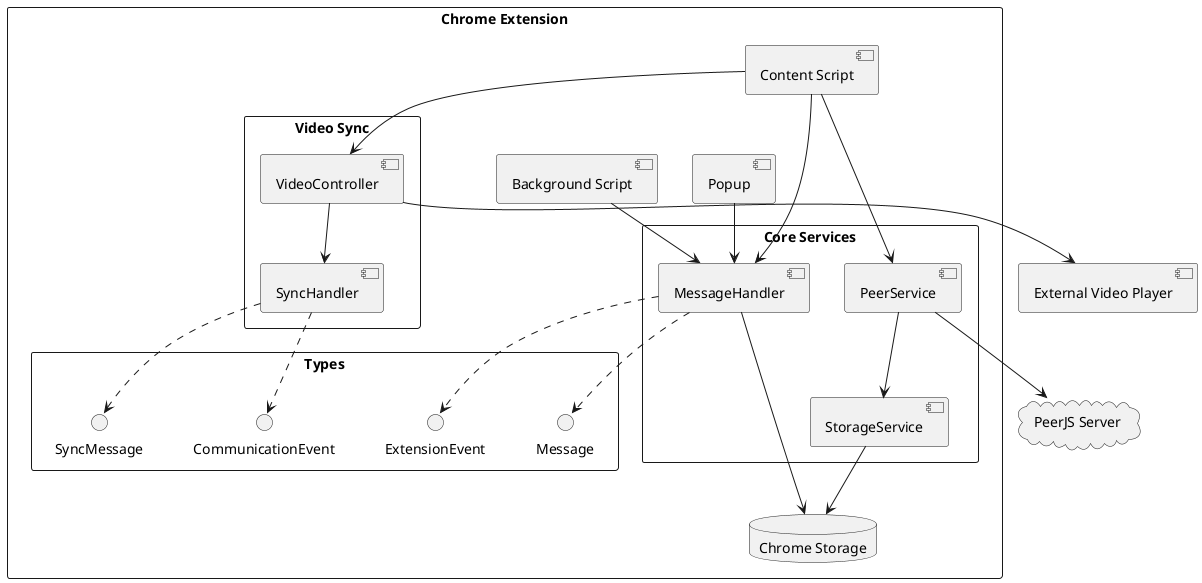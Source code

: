 @startuml CrunchParty Extension Architecture

skinparam packageStyle rectangle
skinparam componentStyle uml2

package "Chrome Extension" {
  [Popup] as popup
  [Background Script] as background
  [Content Script] as content
  database "Chrome Storage" as storage

  package "Core Services" {
    [PeerService] as peer
    [MessageHandler] as messageHandler
    [StorageService] as storageService
  }

  package "Types" {
    interface "ExtensionEvent" as events
    interface "Message" as message
    interface "SyncMessage" as syncMessage
    interface "CommunicationEvent" as commEvents
  }

  package "Video Sync" {
    [VideoController] as videoController
    [SyncHandler] as syncHandler
  }
}

cloud "PeerJS Server" as peerServer
[External Video Player] as videoPlayer

' Relationships
popup --> messageHandler
background --> messageHandler
content --> messageHandler
messageHandler --> storage

content --> peer
peer --> peerServer
content --> videoController
videoController --> videoPlayer
videoController --> syncHandler

messageHandler ..> events
messageHandler ..> message
syncHandler ..> syncMessage
syncHandler ..> commEvents

peer --> storageService
storageService --> storage

@enduml